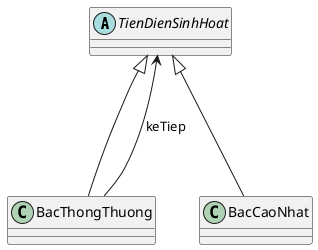@startuml
'https://plantuml.com/class-diagram

abstract TienDienSinhHoat

class BacThongThuong

class BacCaoNhat

TienDienSinhHoat <|-- BacThongThuong
TienDienSinhHoat <--- BacThongThuong : keTiep


TienDienSinhHoat <|--- BacCaoNhat

@enduml